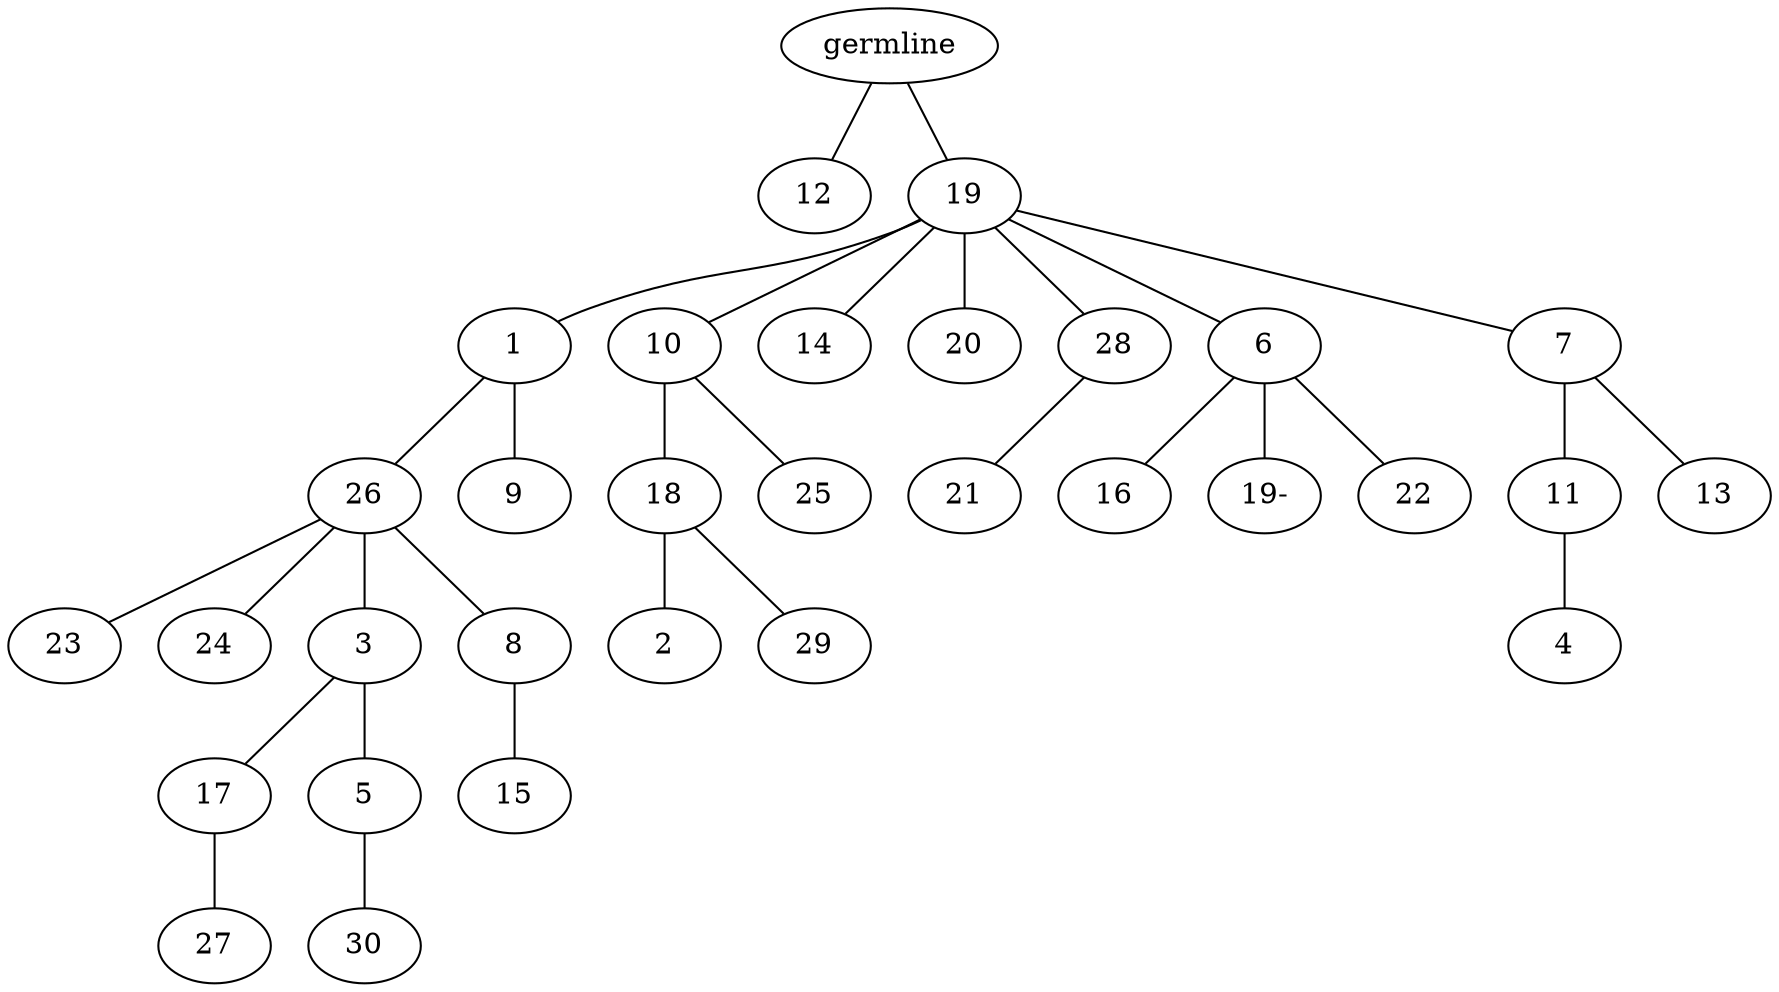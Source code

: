 graph tree {
    "139945928596640" [label="germline"];
    "139945928494768" [label="12"];
    "139945928491072" [label="19"];
    "139945928480224" [label="1"];
    "139945928479360" [label="26"];
    "139945928453856" [label="23"];
    "139945928452224" [label="24"];
    "139945928453040" [label="3"];
    "139945928451216" [label="17"];
    "139945928390016" [label="27"];
    "139945928389920" [label="5"];
    "139945928390688" [label="30"];
    "139945928452272" [label="8"];
    "139945928388912" [label="15"];
    "139945928480704" [label="9"];
    "139945928479216" [label="10"];
    "139945928466192" [label="18"];
    "139945928465184" [label="2"];
    "139945928463696" [label="29"];
    "139945928464224" [label="25"];
    "139945928479600" [label="14"];
    "139945928390544" [label="20"];
    "139945928410784" [label="28"];
    "139945928449184" [label="21"];
    "139945928410928" [label="6"];
    "139945928448512" [label="16"];
    "139945928528320" [label="19-"];
    "139945928449520" [label="22"];
    "139945928447504" [label="7"];
    "139945928892368" [label="11"];
    "139945928598672" [label="4"];
    "139945928891888" [label="13"];
    "139945928596640" -- "139945928494768";
    "139945928596640" -- "139945928491072";
    "139945928491072" -- "139945928480224";
    "139945928491072" -- "139945928479216";
    "139945928491072" -- "139945928479600";
    "139945928491072" -- "139945928390544";
    "139945928491072" -- "139945928410784";
    "139945928491072" -- "139945928410928";
    "139945928491072" -- "139945928447504";
    "139945928480224" -- "139945928479360";
    "139945928480224" -- "139945928480704";
    "139945928479360" -- "139945928453856";
    "139945928479360" -- "139945928452224";
    "139945928479360" -- "139945928453040";
    "139945928479360" -- "139945928452272";
    "139945928453040" -- "139945928451216";
    "139945928453040" -- "139945928389920";
    "139945928451216" -- "139945928390016";
    "139945928389920" -- "139945928390688";
    "139945928452272" -- "139945928388912";
    "139945928479216" -- "139945928466192";
    "139945928479216" -- "139945928464224";
    "139945928466192" -- "139945928465184";
    "139945928466192" -- "139945928463696";
    "139945928410784" -- "139945928449184";
    "139945928410928" -- "139945928448512";
    "139945928410928" -- "139945928528320";
    "139945928410928" -- "139945928449520";
    "139945928447504" -- "139945928892368";
    "139945928447504" -- "139945928891888";
    "139945928892368" -- "139945928598672";
}
